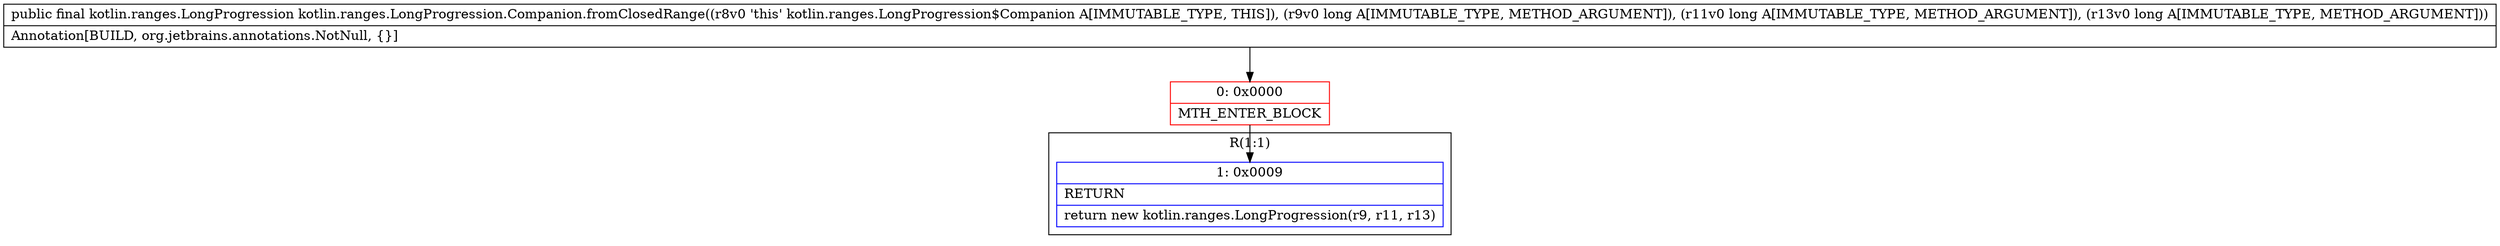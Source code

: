 digraph "CFG forkotlin.ranges.LongProgression.Companion.fromClosedRange(JJJ)Lkotlin\/ranges\/LongProgression;" {
subgraph cluster_Region_1294853159 {
label = "R(1:1)";
node [shape=record,color=blue];
Node_1 [shape=record,label="{1\:\ 0x0009|RETURN\l|return new kotlin.ranges.LongProgression(r9, r11, r13)\l}"];
}
Node_0 [shape=record,color=red,label="{0\:\ 0x0000|MTH_ENTER_BLOCK\l}"];
MethodNode[shape=record,label="{public final kotlin.ranges.LongProgression kotlin.ranges.LongProgression.Companion.fromClosedRange((r8v0 'this' kotlin.ranges.LongProgression$Companion A[IMMUTABLE_TYPE, THIS]), (r9v0 long A[IMMUTABLE_TYPE, METHOD_ARGUMENT]), (r11v0 long A[IMMUTABLE_TYPE, METHOD_ARGUMENT]), (r13v0 long A[IMMUTABLE_TYPE, METHOD_ARGUMENT]))  | Annotation[BUILD, org.jetbrains.annotations.NotNull, \{\}]\l}"];
MethodNode -> Node_0;
Node_0 -> Node_1;
}

